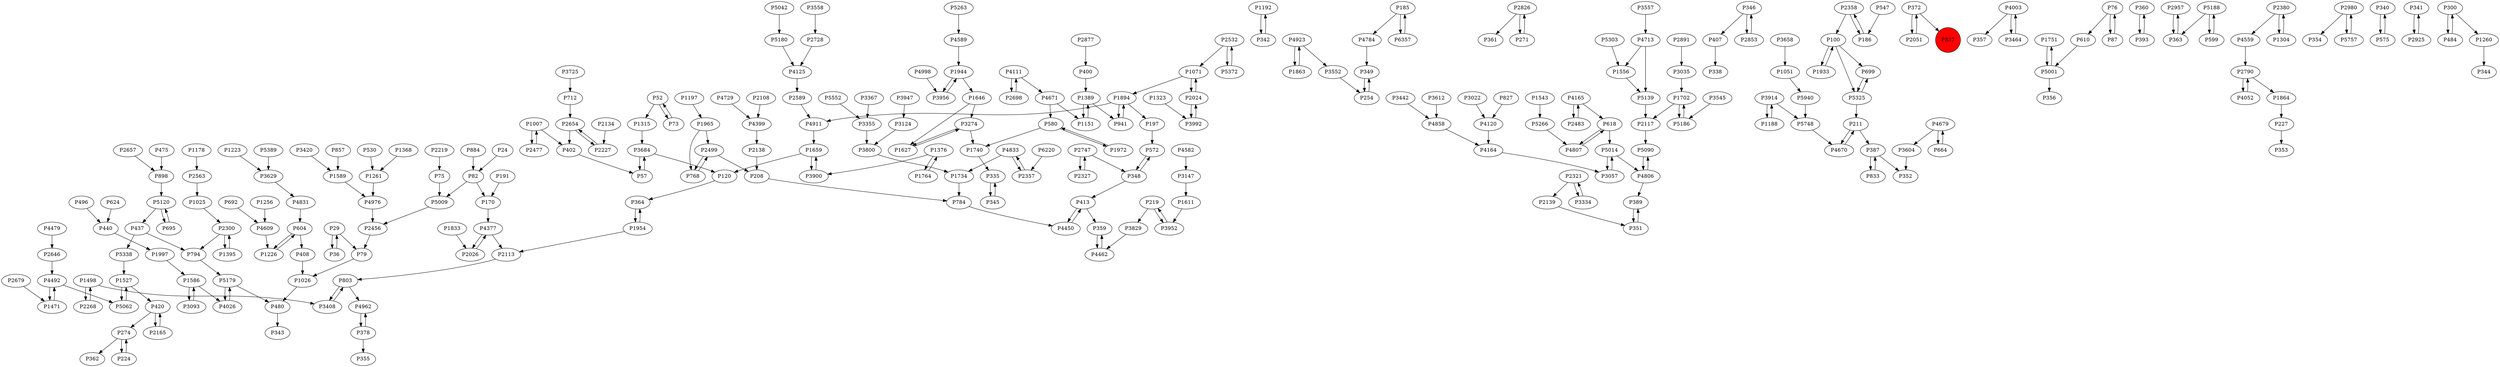 digraph {
	P1071 -> P1894
	P2026 -> P4377
	P1192 -> P342
	P4784 -> P349
	P2826 -> P361
	P1498 -> P3408
	P1997 -> P1586
	P208 -> P784
	P3035 -> P1702
	P407 -> P338
	P100 -> P699
	P2563 -> P1025
	P372 -> P2051
	P5263 -> P4589
	P4003 -> P357
	P1751 -> P5001
	P1646 -> P1627
	P1863 -> P4923
	P76 -> P610
	P437 -> P5338
	P794 -> P5179
	P360 -> P393
	P768 -> P2499
	P100 -> P1933
	P3604 -> P352
	P348 -> P572
	P2358 -> P100
	P1965 -> P768
	P5303 -> P1556
	P3057 -> P5014
	P4962 -> P378
	P784 -> P4450
	P75 -> P5009
	P572 -> P348
	P1586 -> P4026
	P1764 -> P1376
	P898 -> P5120
	P1954 -> P2113
	P120 -> P364
	P4911 -> P1659
	P2728 -> P4125
	P2138 -> P208
	P3420 -> P1589
	P695 -> P5120
	P2826 -> P271
	P3442 -> P4858
	P335 -> P345
	P82 -> P5009
	P4165 -> P2483
	P57 -> P3684
	P2957 -> P363
	P2646 -> P4492
	P400 -> P1389
	P2499 -> P208
	P1178 -> P2563
	P1188 -> P3914
	P1223 -> P3629
	P5179 -> P480
	P580 -> P1740
	P2327 -> P2747
	P387 -> P352
	P3408 -> P803
	P2300 -> P794
	P1646 -> P3274
	P604 -> P408
	P3367 -> P3355
	P170 -> P4377
	P4559 -> P2790
	P4679 -> P3604
	P36 -> P29
	P604 -> P1226
	P5042 -> P5180
	P1007 -> P402
	P185 -> P4784
	P52 -> P73
	P2532 -> P1071
	P4479 -> P2646
	P3684 -> P120
	P224 -> P274
	P359 -> P4462
	P346 -> P407
	P618 -> P5014
	P2877 -> P400
	P5389 -> P3629
	P2117 -> P5090
	P5014 -> P3057
	P274 -> P362
	P348 -> P413
	P5001 -> P1751
	P5188 -> P363
	P4923 -> P1863
	P1261 -> P4976
	P4164 -> P3057
	P1026 -> P480
	P833 -> P387
	P349 -> P254
	P1323 -> P3992
	P5180 -> P4125
	P2139 -> P351
	P2747 -> P2327
	P1944 -> P1646
	P884 -> P82
	P227 -> P353
	P1659 -> P3900
	P2657 -> P898
	P2654 -> P2227
	P185 -> P6357
	P1894 -> P4911
	P2980 -> P354
	P346 -> P2853
	P437 -> P794
	P2532 -> P5372
	P1740 -> P335
	P186 -> P2358
	P664 -> P4679
	P4806 -> P5090
	P387 -> P833
	P5009 -> P2456
	P2698 -> P4111
	P2227 -> P2654
	P197 -> P572
	P3900 -> P1659
	P5372 -> P2532
	P3800 -> P1734
	P1954 -> P364
	P2134 -> P2227
	P599 -> P5188
	P4976 -> P2456
	P5062 -> P1527
	P3545 -> P5186
	P4052 -> P2790
	P3914 -> P5748
	P857 -> P1589
	P52 -> P1315
	P4377 -> P2113
	P1151 -> P1389
	P4831 -> P604
	P364 -> P1954
	P5325 -> P699
	P73 -> P52
	P2108 -> P4399
	P1071 -> P2024
	P340 -> P575
	P2477 -> P1007
	P4713 -> P1556
	P342 -> P1192
	P1376 -> P1764
	P3558 -> P2728
	P1498 -> P2268
	P4111 -> P4671
	P4671 -> P580
	P2380 -> P1304
	P1894 -> P197
	P2980 -> P5757
	P3952 -> P219
	P1556 -> P5139
	P3629 -> P4831
	P79 -> P1026
	P547 -> P186
	P1589 -> P4976
	P408 -> P1026
	P3124 -> P3800
	P3914 -> P1188
	P341 -> P2925
	P100 -> P5325
	P4729 -> P4399
	P2321 -> P3334
	P4492 -> P1471
	P1315 -> P3684
	P4026 -> P5179
	P3464 -> P4003
	P300 -> P484
	P191 -> P170
	P4492 -> P5062
	P3355 -> P3800
	P378 -> P4962
	P420 -> P274
	P4462 -> P359
	P420 -> P2165
	P1527 -> P420
	P3093 -> P1586
	P1611 -> P3952
	P4377 -> P2026
	P1389 -> P1151
	P254 -> P349
	P1527 -> P5062
	P2790 -> P1864
	P24 -> P82
	P2024 -> P3992
	P87 -> P76
	P5552 -> P3355
	P480 -> P343
	P345 -> P335
	P496 -> P440
	P1627 -> P3274
	P4998 -> P3956
	P618 -> P4807
	P1025 -> P2300
	P2268 -> P1498
	P378 -> P355
	P1260 -> P344
	P1933 -> P100
	P1894 -> P941
	P4165 -> P618
	P4833 -> P1734
	P3725 -> P712
	P1007 -> P2477
	P1944 -> P3956
	P3684 -> P57
	P530 -> P1261
	P941 -> P1894
	P580 -> P1972
	P363 -> P2957
	P271 -> P2826
	P440 -> P1997
	P4582 -> P3147
	P4923 -> P3552
	P76 -> P87
	P712 -> P2654
	P2790 -> P4052
	P1051 -> P5940
	P6220 -> P2357
	P2483 -> P4165
	P3022 -> P4120
	P3147 -> P1611
	P402 -> P57
	P4125 -> P2589
	P4807 -> P618
	P4003 -> P3464
	P4589 -> P1944
	P274 -> P224
	P4399 -> P2138
	P4111 -> P2698
	P5748 -> P4670
	P2654 -> P402
	P827 -> P4120
	P389 -> P351
	P1471 -> P4492
	P1226 -> P604
	P3274 -> P1740
	P4713 -> P5139
	P2853 -> P346
	P413 -> P359
	P5188 -> P599
	P393 -> P360
	P1972 -> P580
	P1734 -> P784
	P5001 -> P356
	P803 -> P4962
	P1659 -> P120
	P1368 -> P1261
	P29 -> P36
	P1965 -> P2499
	P300 -> P1260
	P3274 -> P1627
	P2113 -> P803
	P2380 -> P4559
	P5757 -> P2980
	P1389 -> P941
	P3992 -> P2024
	P5090 -> P4806
	P4120 -> P4164
	P2300 -> P1395
	P2679 -> P1471
	P4858 -> P4164
	P803 -> P3408
	P6357 -> P185
	P3658 -> P1051
	P699 -> P5325
	P1702 -> P5186
	P1304 -> P2380
	P29 -> P79
	P1586 -> P3093
	P413 -> P4450
	P5266 -> P4807
	P3557 -> P4713
	P3829 -> P4462
	P4670 -> P211
	P2891 -> P3035
	P575 -> P340
	P3552 -> P254
	P692 -> P4609
	P1197 -> P1965
	P5186 -> P1702
	P2456 -> P79
	P5120 -> P437
	P2165 -> P420
	P3612 -> P4858
	P610 -> P5001
	P4679 -> P664
	P4833 -> P2357
	P1833 -> P2026
	P351 -> P389
	P5139 -> P2117
	P1376 -> P3900
	P624 -> P440
	P82 -> P170
	P4450 -> P413
	P4806 -> P389
	P5179 -> P4026
	P2925 -> P341
	P4671 -> P1151
	P2499 -> P768
	P372 -> P337
	P2747 -> P348
	P5120 -> P695
	P2024 -> P1071
	P4609 -> P1226
	P219 -> P3829
	P5338 -> P1527
	P3334 -> P2321
	P5325 -> P211
	P3956 -> P1944
	P1702 -> P2117
	P219 -> P3952
	P2357 -> P4833
	P211 -> P4670
	P1864 -> P227
	P5014 -> P4806
	P3947 -> P3124
	P5940 -> P5748
	P1543 -> P5266
	P211 -> P387
	P1256 -> P4609
	P2219 -> P75
	P475 -> P898
	P1395 -> P2300
	P2051 -> P372
	P2589 -> P4911
	P484 -> P300
	P2358 -> P186
	P2321 -> P2139
	P337 [shape=circle]
	P337 [style=filled]
	P337 [fillcolor=red]
}